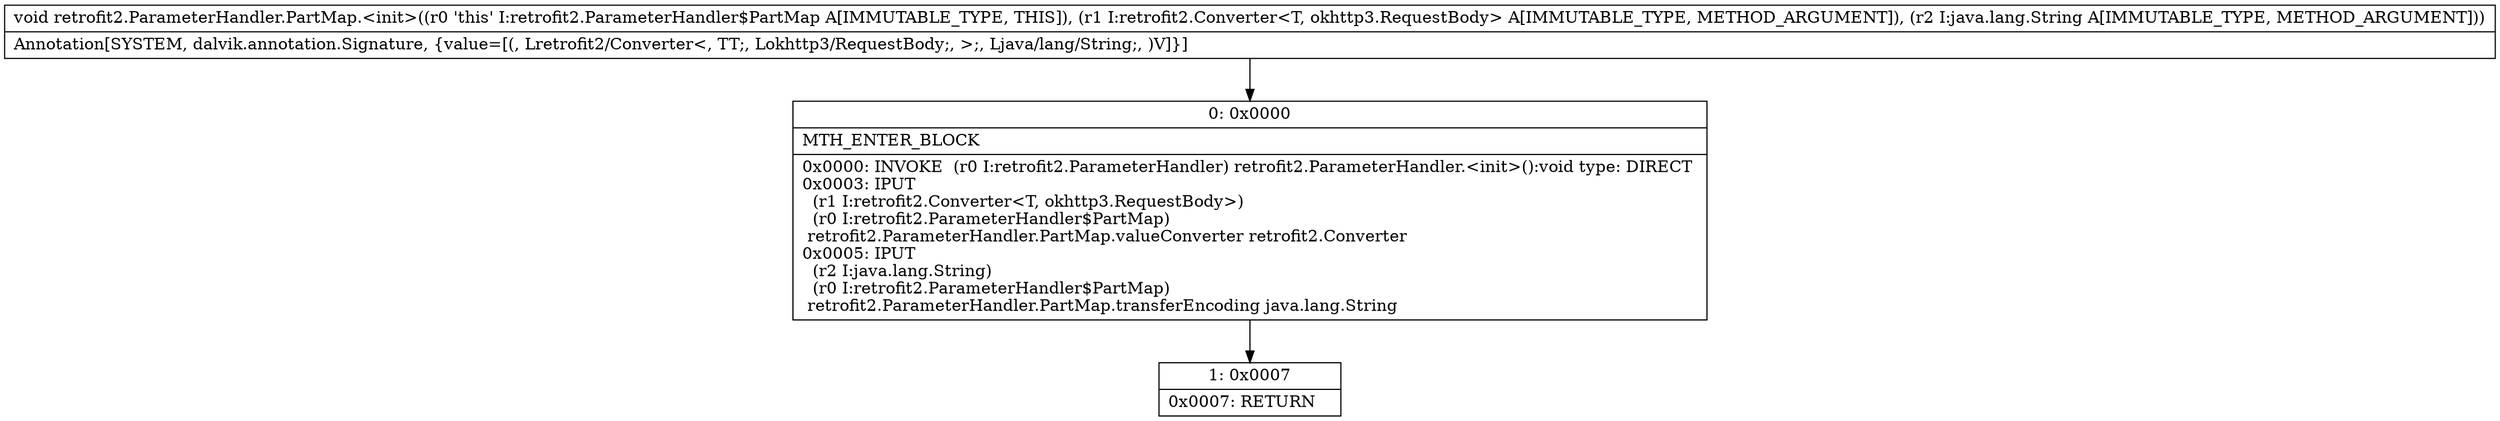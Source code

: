 digraph "CFG forretrofit2.ParameterHandler.PartMap.\<init\>(Lretrofit2\/Converter;Ljava\/lang\/String;)V" {
Node_0 [shape=record,label="{0\:\ 0x0000|MTH_ENTER_BLOCK\l|0x0000: INVOKE  (r0 I:retrofit2.ParameterHandler) retrofit2.ParameterHandler.\<init\>():void type: DIRECT \l0x0003: IPUT  \l  (r1 I:retrofit2.Converter\<T, okhttp3.RequestBody\>)\l  (r0 I:retrofit2.ParameterHandler$PartMap)\l retrofit2.ParameterHandler.PartMap.valueConverter retrofit2.Converter \l0x0005: IPUT  \l  (r2 I:java.lang.String)\l  (r0 I:retrofit2.ParameterHandler$PartMap)\l retrofit2.ParameterHandler.PartMap.transferEncoding java.lang.String \l}"];
Node_1 [shape=record,label="{1\:\ 0x0007|0x0007: RETURN   \l}"];
MethodNode[shape=record,label="{void retrofit2.ParameterHandler.PartMap.\<init\>((r0 'this' I:retrofit2.ParameterHandler$PartMap A[IMMUTABLE_TYPE, THIS]), (r1 I:retrofit2.Converter\<T, okhttp3.RequestBody\> A[IMMUTABLE_TYPE, METHOD_ARGUMENT]), (r2 I:java.lang.String A[IMMUTABLE_TYPE, METHOD_ARGUMENT]))  | Annotation[SYSTEM, dalvik.annotation.Signature, \{value=[(, Lretrofit2\/Converter\<, TT;, Lokhttp3\/RequestBody;, \>;, Ljava\/lang\/String;, )V]\}]\l}"];
MethodNode -> Node_0;
Node_0 -> Node_1;
}


